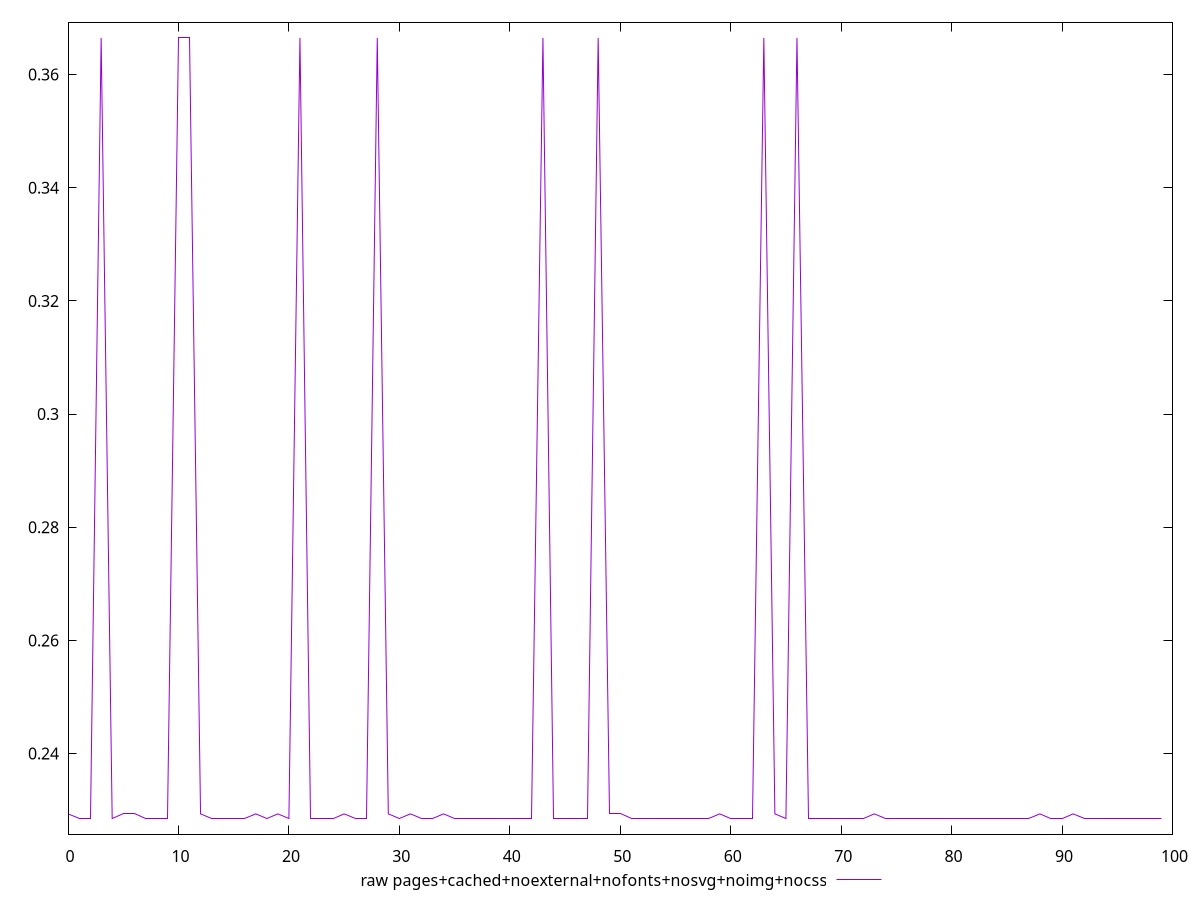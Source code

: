 $_rawPagesCachedNoexternalNofontsNosvgNoimgNocss <<EOF
0.22935199652777777
0.22853081597222222
0.22853081597222222
0.3664786512586805
0.22853081597222222
0.22935199652777777
0.22935199652777777
0.22853081597222222
0.22853081597222222
0.22853081597222222
0.3664786512586805
0.3664786512586805
0.22935199652777777
0.22853081597222222
0.22853081597222222
0.22853081597222222
0.22853081597222222
0.22935199652777777
0.22853081597222222
0.22935199652777777
0.22853081597222222
0.3664786512586805
0.22853081597222222
0.22853081597222222
0.22853081597222222
0.22935199652777777
0.22853081597222222
0.22853081597222222
0.3664786512586805
0.22935199652777777
0.22853081597222222
0.22935199652777777
0.22853081597222222
0.22853081597222222
0.22935199652777777
0.22853081597222222
0.22853081597222222
0.22853081597222222
0.22853081597222222
0.22853081597222222
0.22853081597222222
0.22853081597222222
0.22853081597222222
0.3664786512586805
0.22853081597222222
0.22853081597222222
0.22853081597222222
0.22853081597222222
0.3664786512586805
0.22935199652777777
0.22935199652777777
0.22853081597222222
0.22853081597222222
0.22853081597222222
0.22853081597222222
0.22853081597222222
0.22853081597222222
0.22853081597222222
0.22853081597222222
0.22935199652777777
0.22853081597222222
0.22853081597222222
0.22853081597222222
0.3664786512586805
0.22935199652777777
0.22853081597222222
0.3664786512586805
0.22853081597222222
0.22853081597222222
0.22853081597222222
0.22853081597222222
0.22853081597222222
0.22853081597222222
0.22935199652777777
0.22853081597222222
0.22853081597222222
0.22853081597222222
0.22853081597222222
0.22853081597222222
0.22853081597222222
0.22853081597222222
0.22853081597222222
0.22853081597222222
0.22853081597222222
0.22853081597222222
0.22853081597222222
0.22853081597222222
0.22853081597222222
0.22935199652777777
0.22853081597222222
0.22853081597222222
0.22935199652777777
0.22853081597222222
0.22853081597222222
0.22853081597222222
0.22853081597222222
0.22853081597222222
0.22853081597222222
0.22853081597222222
0.22853081597222222
EOF
set key outside below
set terminal pngcairo
set output "report_00006_2020-11-02T20-21-41.718Z/cumulative-layout-shift/pages+cached+noexternal+nofonts+nosvg+noimg+nocss//raw.png"
set yrange [0.22577185926649304:0.3692376079644097]
plot $_rawPagesCachedNoexternalNofontsNosvgNoimgNocss title "raw pages+cached+noexternal+nofonts+nosvg+noimg+nocss" with line ,